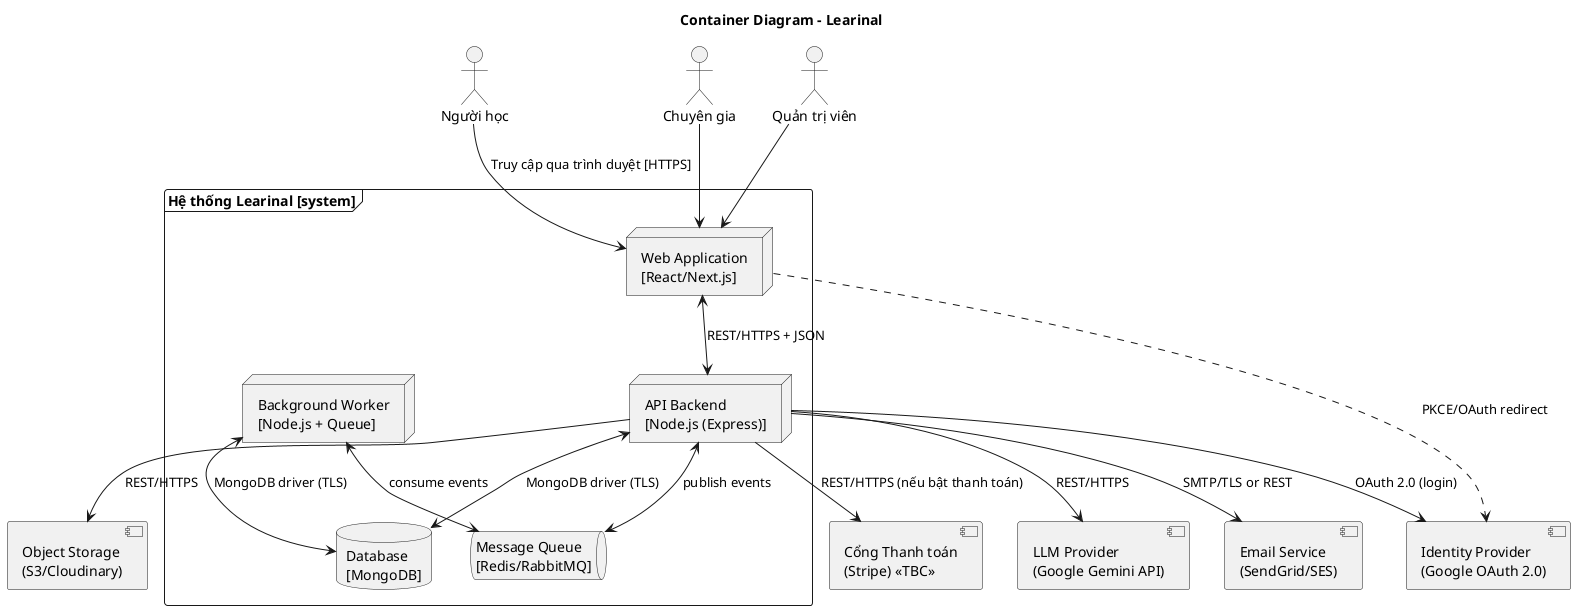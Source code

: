 @startuml Container
!theme  _none_

' ======================================================
' Diagram 2: Container Diagram for Learinal
' ======================================================
title Container Diagram - Learinal

actor "Người học" as Learner
actor "Chuyên gia" as Expert
actor "Quản trị viên" as Admin

frame "Hệ thống Learinal [system]" {
  node "Web Application\n[React/Next.js]" as WebApp
  node "API Backend\n[Node.js (Express)]" as API
  node "Background Worker\n[Node.js + Queue]" as Worker
  database "Database\n[MongoDB]" as DB
  queue "Message Queue\n[Redis/RabbitMQ]" as MQ
}

[LLM Provider\n(Google Gemini API)] as LLM
[Email Service\n(SendGrid/SES)] as Email
[Object Storage\n(S3/Cloudinary)] as Storage
[Identity Provider\n(Google OAuth 2.0)] as IdP
[Cổng Thanh toán\n(Stripe) <<TBC>>] as Pay

' Usage
Learner --> WebApp : Truy cập qua trình duyệt [HTTPS]
Expert --> WebApp
Admin --> WebApp

' Internal communication
WebApp <--> API : REST/HTTPS + JSON
API <--> DB : MongoDB driver (TLS)
API <--> MQ : publish events
Worker <--> MQ : consume events
Worker <--> DB : MongoDB driver (TLS)

' External
API --> LLM : REST/HTTPS
API --> Email : SMTP/TLS or REST
API --> Storage : REST/HTTPS
API --> IdP : OAuth 2.0 (login)
WebApp ..> IdP : PKCE/OAuth redirect
API --> Pay : REST/HTTPS (nếu bật thanh toán)

@enduml